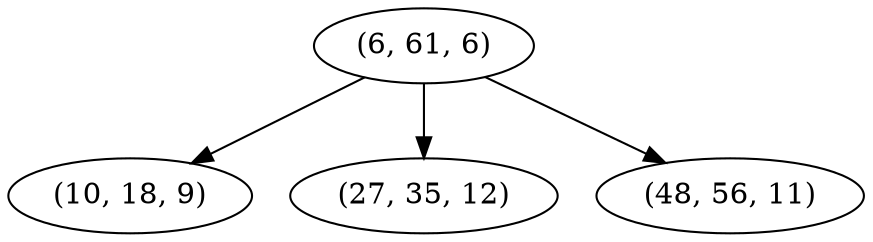 digraph tree {
    "(6, 61, 6)";
    "(10, 18, 9)";
    "(27, 35, 12)";
    "(48, 56, 11)";
    "(6, 61, 6)" -> "(10, 18, 9)";
    "(6, 61, 6)" -> "(27, 35, 12)";
    "(6, 61, 6)" -> "(48, 56, 11)";
}
